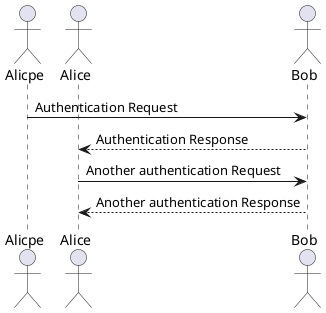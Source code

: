 @startuml

actor Alicрe
actor Alice
actor Bob

' ***

Alicрe -> Bob: Authentication Request
Bob --> Alice: Authentication Response

Alice -> Bob: Another authentication Request
Alice <-- Bob: Another authentication Response

@enduml
